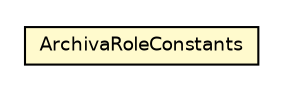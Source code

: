 #!/usr/local/bin/dot
#
# Class diagram 
# Generated by UmlGraph version 4.6 (http://www.spinellis.gr/sw/umlgraph)
#

digraph G {
	edge [fontname="Helvetica",fontsize=10,labelfontname="Helvetica",labelfontsize=10];
	node [fontname="Helvetica",fontsize=10,shape=plaintext];
	// org.apache.maven.archiva.security.ArchivaRoleConstants
	c153654 [label=<<table border="0" cellborder="1" cellspacing="0" cellpadding="2" port="p" bgcolor="lemonChiffon" href="./ArchivaRoleConstants.html">
		<tr><td><table border="0" cellspacing="0" cellpadding="1">
			<tr><td> ArchivaRoleConstants </td></tr>
		</table></td></tr>
		</table>>, fontname="Helvetica", fontcolor="black", fontsize=9.0];
}

